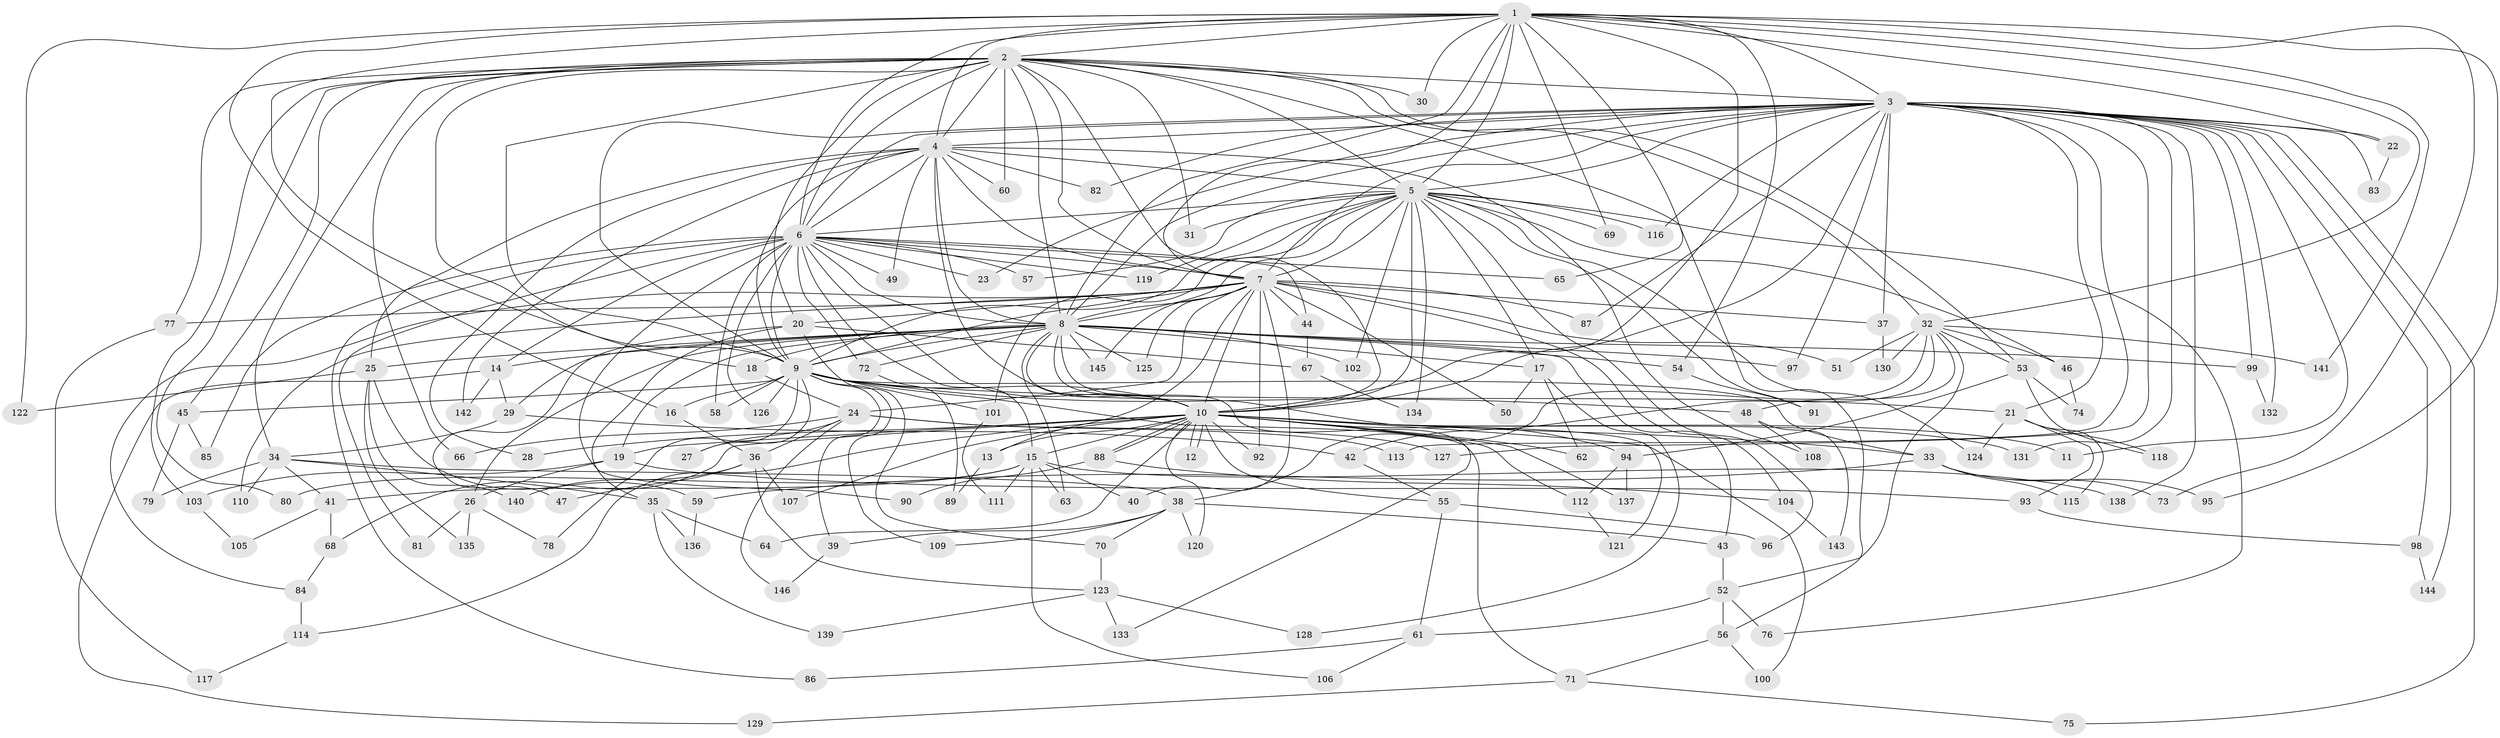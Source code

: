 // Generated by graph-tools (version 1.1) at 2025/35/03/09/25 02:35:10]
// undirected, 146 vertices, 317 edges
graph export_dot {
graph [start="1"]
  node [color=gray90,style=filled];
  1;
  2;
  3;
  4;
  5;
  6;
  7;
  8;
  9;
  10;
  11;
  12;
  13;
  14;
  15;
  16;
  17;
  18;
  19;
  20;
  21;
  22;
  23;
  24;
  25;
  26;
  27;
  28;
  29;
  30;
  31;
  32;
  33;
  34;
  35;
  36;
  37;
  38;
  39;
  40;
  41;
  42;
  43;
  44;
  45;
  46;
  47;
  48;
  49;
  50;
  51;
  52;
  53;
  54;
  55;
  56;
  57;
  58;
  59;
  60;
  61;
  62;
  63;
  64;
  65;
  66;
  67;
  68;
  69;
  70;
  71;
  72;
  73;
  74;
  75;
  76;
  77;
  78;
  79;
  80;
  81;
  82;
  83;
  84;
  85;
  86;
  87;
  88;
  89;
  90;
  91;
  92;
  93;
  94;
  95;
  96;
  97;
  98;
  99;
  100;
  101;
  102;
  103;
  104;
  105;
  106;
  107;
  108;
  109;
  110;
  111;
  112;
  113;
  114;
  115;
  116;
  117;
  118;
  119;
  120;
  121;
  122;
  123;
  124;
  125;
  126;
  127;
  128;
  129;
  130;
  131;
  132;
  133;
  134;
  135;
  136;
  137;
  138;
  139;
  140;
  141;
  142;
  143;
  144;
  145;
  146;
  1 -- 2;
  1 -- 3;
  1 -- 4;
  1 -- 5;
  1 -- 6;
  1 -- 7;
  1 -- 8;
  1 -- 9;
  1 -- 10;
  1 -- 16;
  1 -- 22;
  1 -- 30;
  1 -- 32;
  1 -- 54;
  1 -- 65;
  1 -- 69;
  1 -- 73;
  1 -- 95;
  1 -- 122;
  1 -- 141;
  2 -- 3;
  2 -- 4;
  2 -- 5;
  2 -- 6;
  2 -- 7;
  2 -- 8;
  2 -- 9;
  2 -- 10;
  2 -- 18;
  2 -- 20;
  2 -- 30;
  2 -- 31;
  2 -- 32;
  2 -- 34;
  2 -- 45;
  2 -- 53;
  2 -- 56;
  2 -- 60;
  2 -- 66;
  2 -- 77;
  2 -- 80;
  2 -- 103;
  3 -- 4;
  3 -- 5;
  3 -- 6;
  3 -- 7;
  3 -- 8;
  3 -- 9;
  3 -- 10;
  3 -- 11;
  3 -- 21;
  3 -- 22;
  3 -- 23;
  3 -- 37;
  3 -- 75;
  3 -- 82;
  3 -- 83;
  3 -- 87;
  3 -- 97;
  3 -- 98;
  3 -- 99;
  3 -- 113;
  3 -- 116;
  3 -- 127;
  3 -- 131;
  3 -- 132;
  3 -- 138;
  3 -- 144;
  4 -- 5;
  4 -- 6;
  4 -- 7;
  4 -- 8;
  4 -- 9;
  4 -- 10;
  4 -- 25;
  4 -- 28;
  4 -- 49;
  4 -- 60;
  4 -- 82;
  4 -- 108;
  4 -- 142;
  5 -- 6;
  5 -- 7;
  5 -- 8;
  5 -- 9;
  5 -- 10;
  5 -- 17;
  5 -- 31;
  5 -- 46;
  5 -- 57;
  5 -- 69;
  5 -- 76;
  5 -- 91;
  5 -- 96;
  5 -- 101;
  5 -- 102;
  5 -- 116;
  5 -- 119;
  5 -- 124;
  5 -- 134;
  6 -- 7;
  6 -- 8;
  6 -- 9;
  6 -- 10;
  6 -- 14;
  6 -- 15;
  6 -- 23;
  6 -- 44;
  6 -- 49;
  6 -- 57;
  6 -- 58;
  6 -- 65;
  6 -- 72;
  6 -- 81;
  6 -- 85;
  6 -- 86;
  6 -- 90;
  6 -- 119;
  6 -- 126;
  7 -- 8;
  7 -- 9;
  7 -- 10;
  7 -- 13;
  7 -- 20;
  7 -- 24;
  7 -- 37;
  7 -- 40;
  7 -- 44;
  7 -- 50;
  7 -- 51;
  7 -- 77;
  7 -- 84;
  7 -- 87;
  7 -- 92;
  7 -- 104;
  7 -- 110;
  7 -- 125;
  7 -- 145;
  8 -- 9;
  8 -- 10;
  8 -- 14;
  8 -- 17;
  8 -- 18;
  8 -- 19;
  8 -- 25;
  8 -- 26;
  8 -- 29;
  8 -- 43;
  8 -- 54;
  8 -- 63;
  8 -- 72;
  8 -- 97;
  8 -- 99;
  8 -- 102;
  8 -- 121;
  8 -- 125;
  8 -- 133;
  8 -- 145;
  9 -- 10;
  9 -- 16;
  9 -- 21;
  9 -- 27;
  9 -- 33;
  9 -- 39;
  9 -- 45;
  9 -- 48;
  9 -- 58;
  9 -- 71;
  9 -- 78;
  9 -- 101;
  9 -- 109;
  9 -- 126;
  10 -- 11;
  10 -- 12;
  10 -- 12;
  10 -- 13;
  10 -- 15;
  10 -- 19;
  10 -- 28;
  10 -- 33;
  10 -- 55;
  10 -- 62;
  10 -- 64;
  10 -- 68;
  10 -- 88;
  10 -- 88;
  10 -- 92;
  10 -- 94;
  10 -- 100;
  10 -- 107;
  10 -- 112;
  10 -- 114;
  10 -- 120;
  10 -- 131;
  10 -- 137;
  13 -- 89;
  14 -- 29;
  14 -- 129;
  14 -- 142;
  15 -- 40;
  15 -- 41;
  15 -- 63;
  15 -- 80;
  15 -- 106;
  15 -- 111;
  15 -- 138;
  16 -- 36;
  17 -- 50;
  17 -- 62;
  17 -- 128;
  18 -- 24;
  19 -- 26;
  19 -- 93;
  19 -- 103;
  20 -- 35;
  20 -- 47;
  20 -- 67;
  20 -- 70;
  21 -- 93;
  21 -- 115;
  21 -- 118;
  21 -- 124;
  22 -- 83;
  24 -- 27;
  24 -- 36;
  24 -- 66;
  24 -- 113;
  24 -- 127;
  24 -- 146;
  25 -- 59;
  25 -- 122;
  25 -- 135;
  25 -- 140;
  26 -- 78;
  26 -- 81;
  26 -- 135;
  29 -- 34;
  29 -- 42;
  32 -- 38;
  32 -- 42;
  32 -- 46;
  32 -- 48;
  32 -- 51;
  32 -- 52;
  32 -- 53;
  32 -- 130;
  32 -- 141;
  33 -- 59;
  33 -- 73;
  33 -- 95;
  33 -- 115;
  34 -- 35;
  34 -- 38;
  34 -- 41;
  34 -- 79;
  34 -- 110;
  35 -- 64;
  35 -- 136;
  35 -- 139;
  36 -- 47;
  36 -- 107;
  36 -- 123;
  36 -- 140;
  37 -- 130;
  38 -- 39;
  38 -- 43;
  38 -- 70;
  38 -- 109;
  38 -- 120;
  39 -- 146;
  41 -- 68;
  41 -- 105;
  42 -- 55;
  43 -- 52;
  44 -- 67;
  45 -- 79;
  45 -- 85;
  46 -- 74;
  48 -- 108;
  48 -- 143;
  52 -- 56;
  52 -- 61;
  52 -- 76;
  53 -- 74;
  53 -- 94;
  53 -- 118;
  54 -- 91;
  55 -- 61;
  55 -- 96;
  56 -- 71;
  56 -- 100;
  59 -- 136;
  61 -- 86;
  61 -- 106;
  67 -- 134;
  68 -- 84;
  70 -- 123;
  71 -- 75;
  71 -- 129;
  72 -- 89;
  77 -- 117;
  84 -- 114;
  88 -- 90;
  88 -- 104;
  93 -- 98;
  94 -- 112;
  94 -- 137;
  98 -- 144;
  99 -- 132;
  101 -- 111;
  103 -- 105;
  104 -- 143;
  112 -- 121;
  114 -- 117;
  123 -- 128;
  123 -- 133;
  123 -- 139;
}
